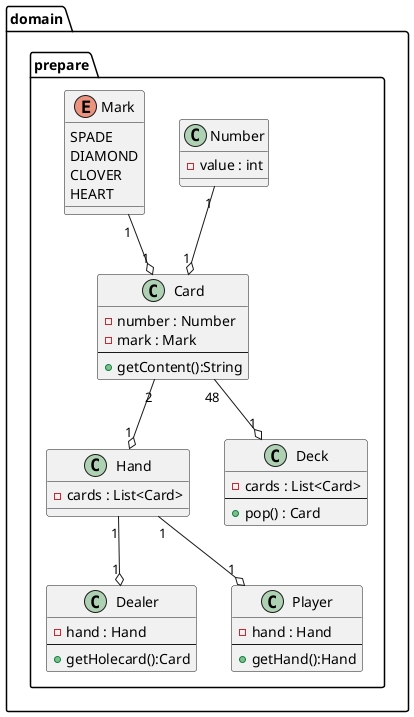 @startuml
'https://plantuml.com/sequence-diagram

skinparam defaultFontName Cica

package domain.prepare {

    class Dealer {
        -hand : Hand
        --
        +getHolecard():Card
    }

    class Player {
        -hand : Hand
        --
        +getHand():Hand
    }

    class Hand {
        -cards : List<Card>
    }

    class Card {
        -number : Number
        -mark : Mark
        --
        +getContent():String
    }

    Hand "1" --o "1" Player
    Hand "1" --o "1" Dealer
    Card "2" --o "1" Hand

    class Number {
        -value : int
    }

    enum Mark {
        SPADE
        DIAMOND
        CLOVER
        HEART
    }

    Mark "1" --o "1" Card
    Number "1" --o "1" Card

    class Deck {
        -cards : List<Card>
        --
        +pop() : Card
    }

    Card "48" --o "1" Deck
}
@enduml